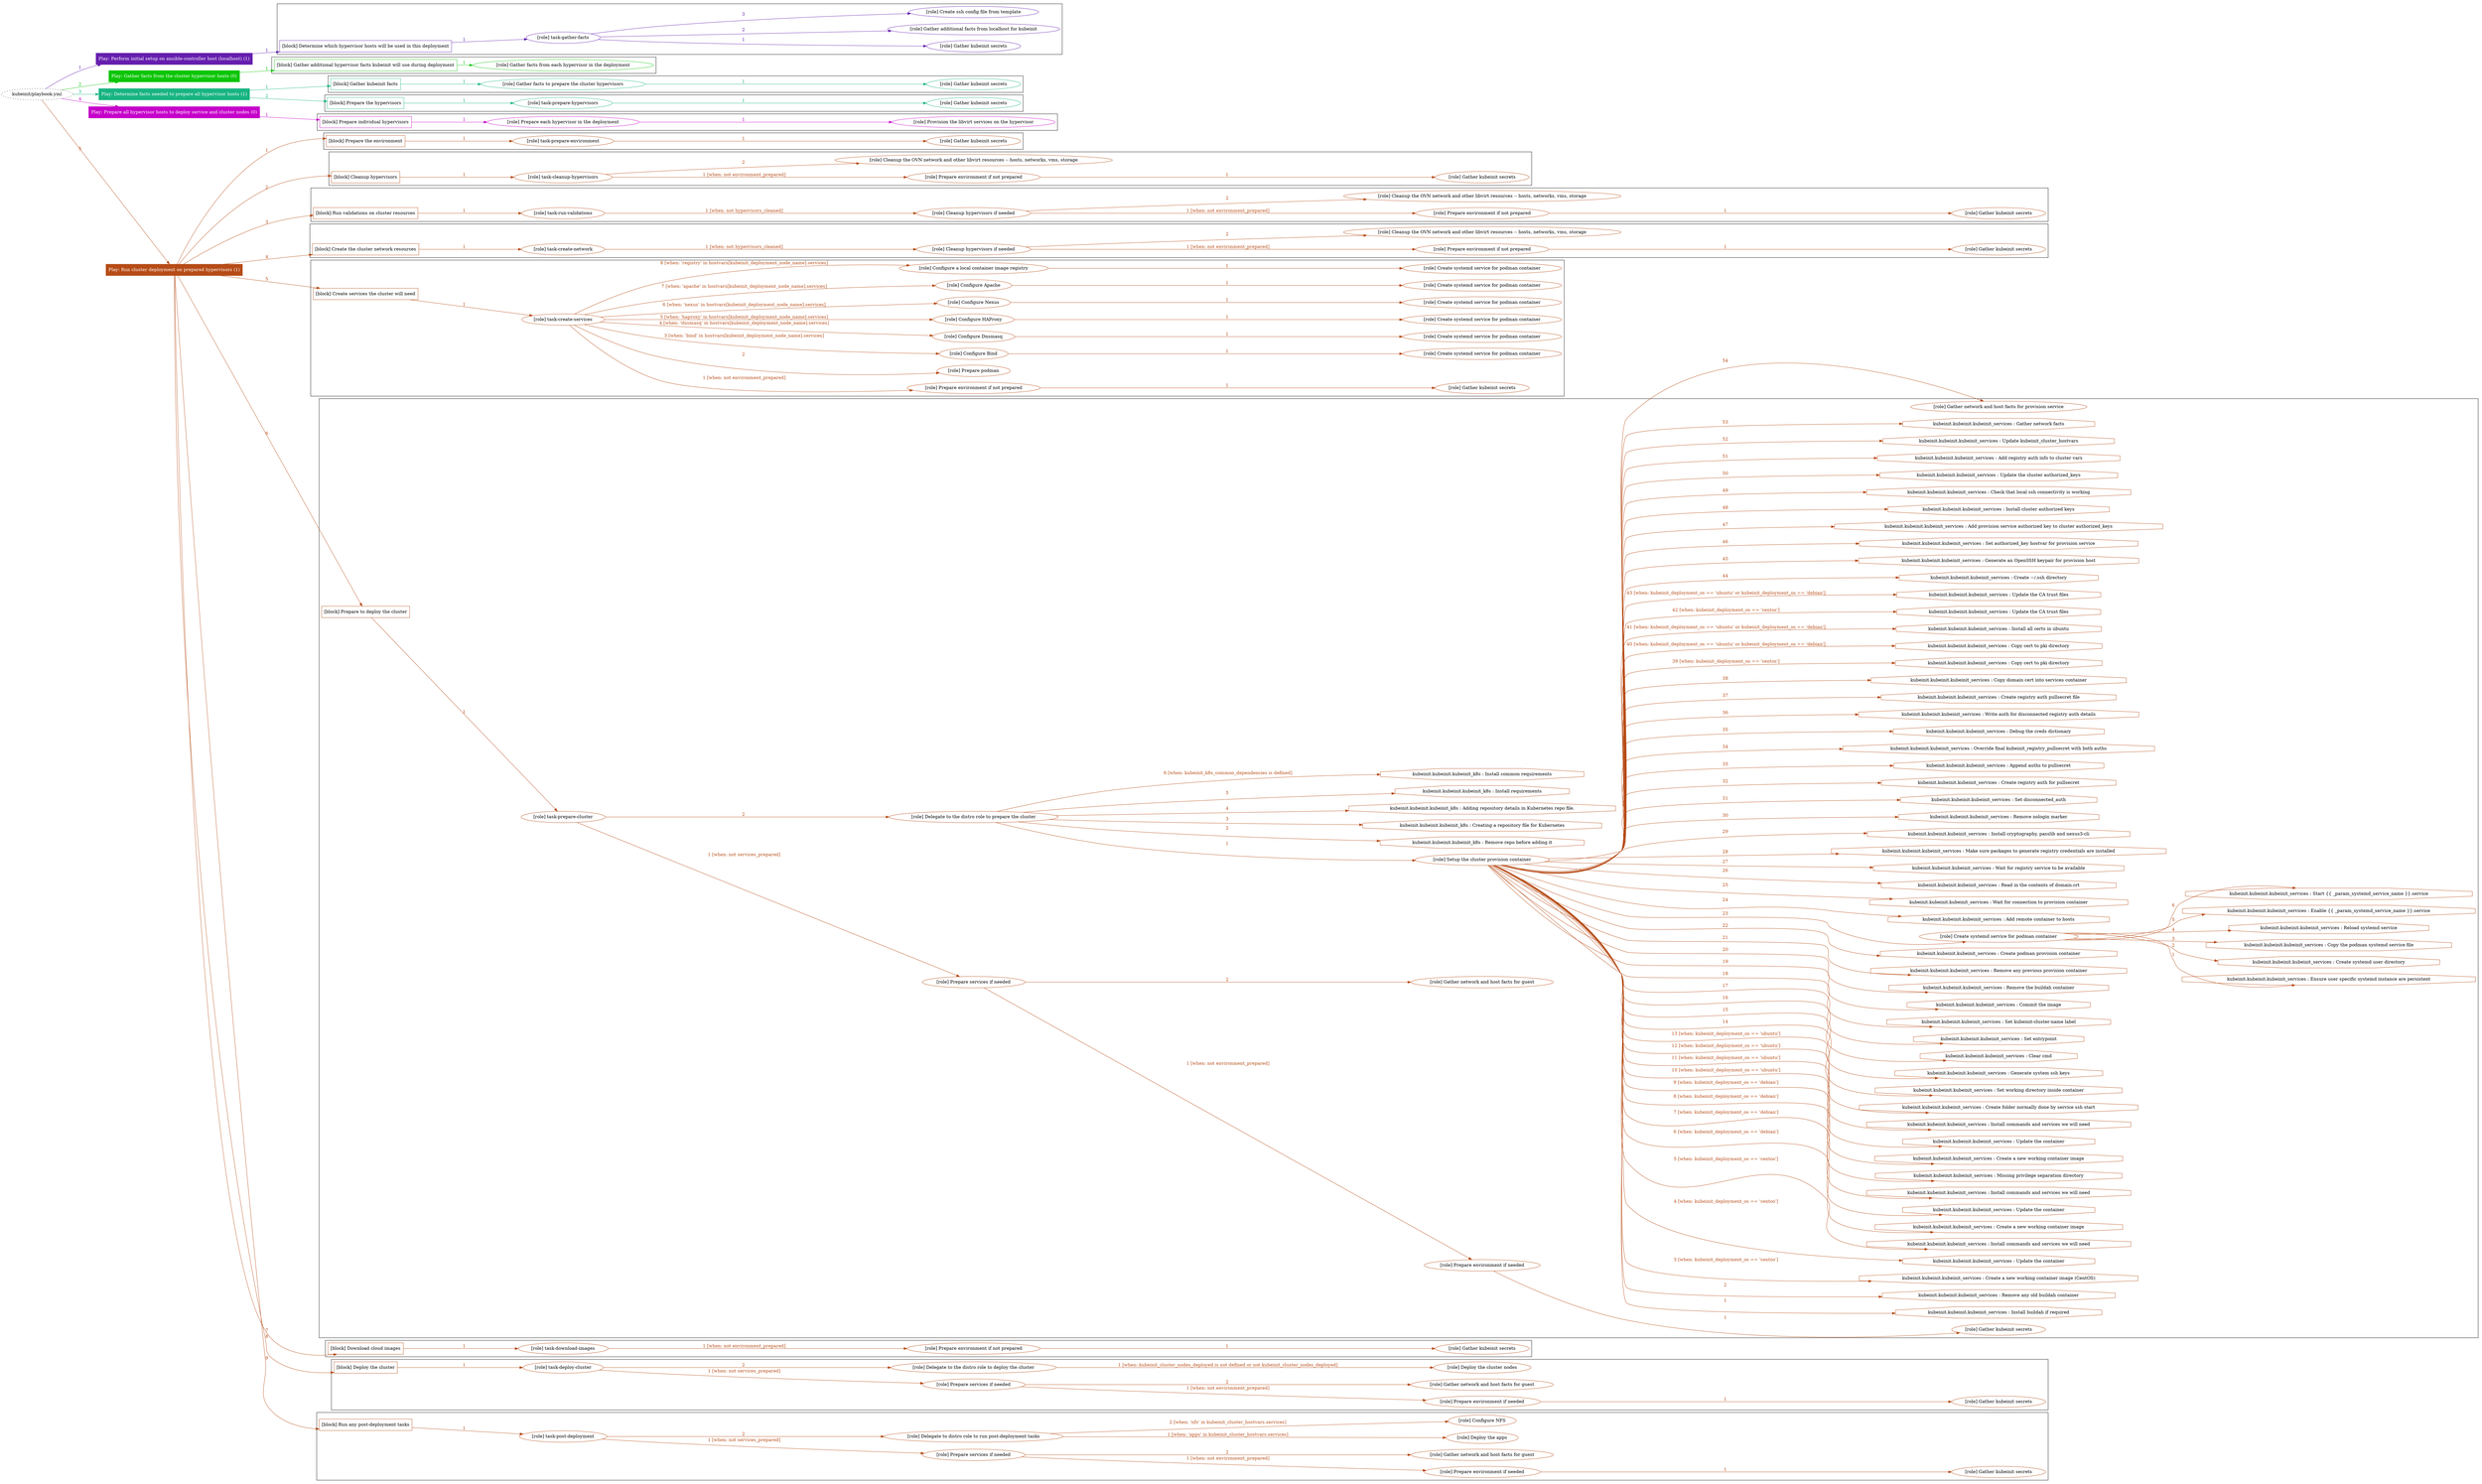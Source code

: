 digraph {
	graph [concentrate=true ordering=in rankdir=LR ratio=fill]
	edge [esep=5 sep=10]
	"kubeinit/playbook.yml" [URL="/home/runner/work/kubeinit/kubeinit/kubeinit/playbook.yml" id=playbook_3efc85d6 style=dotted]
	"kubeinit/playbook.yml" -> play_e1d7ab04 [label="1 " color="#651eae" fontcolor="#651eae" id=edge_f3bfc898 labeltooltip="1 " tooltip="1 "]
	subgraph "Play: Perform initial setup on ansible-controller host (localhost) (1)" {
		play_e1d7ab04 [label="Play: Perform initial setup on ansible-controller host (localhost) (1)" URL="/home/runner/work/kubeinit/kubeinit/kubeinit/playbook.yml" color="#651eae" fontcolor="#ffffff" id=play_e1d7ab04 shape=box style=filled tooltip=localhost]
		play_e1d7ab04 -> block_64fa6863 [label=1 color="#651eae" fontcolor="#651eae" id=edge_7656ee7a labeltooltip=1 tooltip=1]
		subgraph cluster_block_64fa6863 {
			block_64fa6863 [label="[block] Determine which hypervisor hosts will be used in this deployment" URL="/home/runner/work/kubeinit/kubeinit/kubeinit/playbook.yml" color="#651eae" id=block_64fa6863 labeltooltip="Determine which hypervisor hosts will be used in this deployment" shape=box tooltip="Determine which hypervisor hosts will be used in this deployment"]
			block_64fa6863 -> role_ba44f049 [label="1 " color="#651eae" fontcolor="#651eae" id=edge_134b02a3 labeltooltip="1 " tooltip="1 "]
			subgraph "task-gather-facts" {
				role_ba44f049 [label="[role] task-gather-facts" URL="/home/runner/work/kubeinit/kubeinit/kubeinit/playbook.yml" color="#651eae" id=role_ba44f049 tooltip="task-gather-facts"]
				role_ba44f049 -> role_bfb53379 [label="1 " color="#651eae" fontcolor="#651eae" id=edge_f2efff87 labeltooltip="1 " tooltip="1 "]
				subgraph "Gather kubeinit secrets" {
					role_bfb53379 [label="[role] Gather kubeinit secrets" URL="/home/runner/.ansible/collections/ansible_collections/kubeinit/kubeinit/roles/kubeinit_prepare/tasks/build_hypervisors_group.yml" color="#651eae" id=role_bfb53379 tooltip="Gather kubeinit secrets"]
				}
				role_ba44f049 -> role_e3a24be3 [label="2 " color="#651eae" fontcolor="#651eae" id=edge_3072379d labeltooltip="2 " tooltip="2 "]
				subgraph "Gather additional facts from localhost for kubeinit" {
					role_e3a24be3 [label="[role] Gather additional facts from localhost for kubeinit" URL="/home/runner/.ansible/collections/ansible_collections/kubeinit/kubeinit/roles/kubeinit_prepare/tasks/build_hypervisors_group.yml" color="#651eae" id=role_e3a24be3 tooltip="Gather additional facts from localhost for kubeinit"]
				}
				role_ba44f049 -> role_60f4d194 [label="3 " color="#651eae" fontcolor="#651eae" id=edge_2923f494 labeltooltip="3 " tooltip="3 "]
				subgraph "Create ssh config file from template" {
					role_60f4d194 [label="[role] Create ssh config file from template" URL="/home/runner/.ansible/collections/ansible_collections/kubeinit/kubeinit/roles/kubeinit_prepare/tasks/build_hypervisors_group.yml" color="#651eae" id=role_60f4d194 tooltip="Create ssh config file from template"]
				}
			}
		}
	}
	"kubeinit/playbook.yml" -> play_d69ecbb8 [label="2 " color="#0cc507" fontcolor="#0cc507" id=edge_89849793 labeltooltip="2 " tooltip="2 "]
	subgraph "Play: Gather facts from the cluster hypervisor hosts (0)" {
		play_d69ecbb8 [label="Play: Gather facts from the cluster hypervisor hosts (0)" URL="/home/runner/work/kubeinit/kubeinit/kubeinit/playbook.yml" color="#0cc507" fontcolor="#ffffff" id=play_d69ecbb8 shape=box style=filled tooltip="Play: Gather facts from the cluster hypervisor hosts (0)"]
		play_d69ecbb8 -> block_5e4ec24c [label=1 color="#0cc507" fontcolor="#0cc507" id=edge_2cb77e0c labeltooltip=1 tooltip=1]
		subgraph cluster_block_5e4ec24c {
			block_5e4ec24c [label="[block] Gather additional hypervisor facts kubeinit will use during deployment" URL="/home/runner/work/kubeinit/kubeinit/kubeinit/playbook.yml" color="#0cc507" id=block_5e4ec24c labeltooltip="Gather additional hypervisor facts kubeinit will use during deployment" shape=box tooltip="Gather additional hypervisor facts kubeinit will use during deployment"]
			block_5e4ec24c -> role_c8f4f345 [label="1 " color="#0cc507" fontcolor="#0cc507" id=edge_947cd3d2 labeltooltip="1 " tooltip="1 "]
			subgraph "Gather facts from each hypervisor in the deployment" {
				role_c8f4f345 [label="[role] Gather facts from each hypervisor in the deployment" URL="/home/runner/work/kubeinit/kubeinit/kubeinit/playbook.yml" color="#0cc507" id=role_c8f4f345 tooltip="Gather facts from each hypervisor in the deployment"]
			}
		}
	}
	"kubeinit/playbook.yml" -> play_6af6706f [label="3 " color="#18b481" fontcolor="#18b481" id=edge_9df77339 labeltooltip="3 " tooltip="3 "]
	subgraph "Play: Determine facts needed to prepare all hypervisor hosts (1)" {
		play_6af6706f [label="Play: Determine facts needed to prepare all hypervisor hosts (1)" URL="/home/runner/work/kubeinit/kubeinit/kubeinit/playbook.yml" color="#18b481" fontcolor="#ffffff" id=play_6af6706f shape=box style=filled tooltip=localhost]
		play_6af6706f -> block_a3c700c9 [label=1 color="#18b481" fontcolor="#18b481" id=edge_46820dc8 labeltooltip=1 tooltip=1]
		subgraph cluster_block_a3c700c9 {
			block_a3c700c9 [label="[block] Gather kubeinit facts" URL="/home/runner/work/kubeinit/kubeinit/kubeinit/playbook.yml" color="#18b481" id=block_a3c700c9 labeltooltip="Gather kubeinit facts" shape=box tooltip="Gather kubeinit facts"]
			block_a3c700c9 -> role_5513f53c [label="1 " color="#18b481" fontcolor="#18b481" id=edge_d1987cbb labeltooltip="1 " tooltip="1 "]
			subgraph "Gather facts to prepare the cluster hypervisors" {
				role_5513f53c [label="[role] Gather facts to prepare the cluster hypervisors" URL="/home/runner/work/kubeinit/kubeinit/kubeinit/playbook.yml" color="#18b481" id=role_5513f53c tooltip="Gather facts to prepare the cluster hypervisors"]
				role_5513f53c -> role_7570afb9 [label="1 " color="#18b481" fontcolor="#18b481" id=edge_803a1c91 labeltooltip="1 " tooltip="1 "]
				subgraph "Gather kubeinit secrets" {
					role_7570afb9 [label="[role] Gather kubeinit secrets" URL="/home/runner/.ansible/collections/ansible_collections/kubeinit/kubeinit/roles/kubeinit_prepare/tasks/gather_kubeinit_facts.yml" color="#18b481" id=role_7570afb9 tooltip="Gather kubeinit secrets"]
				}
			}
		}
		play_6af6706f -> block_39c2e536 [label=2 color="#18b481" fontcolor="#18b481" id=edge_488441be labeltooltip=2 tooltip=2]
		subgraph cluster_block_39c2e536 {
			block_39c2e536 [label="[block] Prepare the hypervisors" URL="/home/runner/work/kubeinit/kubeinit/kubeinit/playbook.yml" color="#18b481" id=block_39c2e536 labeltooltip="Prepare the hypervisors" shape=box tooltip="Prepare the hypervisors"]
			block_39c2e536 -> role_10774ba5 [label="1 " color="#18b481" fontcolor="#18b481" id=edge_e1145fe7 labeltooltip="1 " tooltip="1 "]
			subgraph "task-prepare-hypervisors" {
				role_10774ba5 [label="[role] task-prepare-hypervisors" URL="/home/runner/work/kubeinit/kubeinit/kubeinit/playbook.yml" color="#18b481" id=role_10774ba5 tooltip="task-prepare-hypervisors"]
				role_10774ba5 -> role_e6518b0a [label="1 " color="#18b481" fontcolor="#18b481" id=edge_06119f73 labeltooltip="1 " tooltip="1 "]
				subgraph "Gather kubeinit secrets" {
					role_e6518b0a [label="[role] Gather kubeinit secrets" URL="/home/runner/.ansible/collections/ansible_collections/kubeinit/kubeinit/roles/kubeinit_prepare/tasks/gather_kubeinit_facts.yml" color="#18b481" id=role_e6518b0a tooltip="Gather kubeinit secrets"]
				}
			}
		}
	}
	"kubeinit/playbook.yml" -> play_7d067e00 [label="4 " color="#c602ca" fontcolor="#c602ca" id=edge_b0476ad7 labeltooltip="4 " tooltip="4 "]
	subgraph "Play: Prepare all hypervisor hosts to deploy service and cluster nodes (0)" {
		play_7d067e00 [label="Play: Prepare all hypervisor hosts to deploy service and cluster nodes (0)" URL="/home/runner/work/kubeinit/kubeinit/kubeinit/playbook.yml" color="#c602ca" fontcolor="#ffffff" id=play_7d067e00 shape=box style=filled tooltip="Play: Prepare all hypervisor hosts to deploy service and cluster nodes (0)"]
		play_7d067e00 -> block_54d576e0 [label=1 color="#c602ca" fontcolor="#c602ca" id=edge_7ee008f2 labeltooltip=1 tooltip=1]
		subgraph cluster_block_54d576e0 {
			block_54d576e0 [label="[block] Prepare individual hypervisors" URL="/home/runner/work/kubeinit/kubeinit/kubeinit/playbook.yml" color="#c602ca" id=block_54d576e0 labeltooltip="Prepare individual hypervisors" shape=box tooltip="Prepare individual hypervisors"]
			block_54d576e0 -> role_af385e7e [label="1 " color="#c602ca" fontcolor="#c602ca" id=edge_e833fa63 labeltooltip="1 " tooltip="1 "]
			subgraph "Prepare each hypervisor in the deployment" {
				role_af385e7e [label="[role] Prepare each hypervisor in the deployment" URL="/home/runner/work/kubeinit/kubeinit/kubeinit/playbook.yml" color="#c602ca" id=role_af385e7e tooltip="Prepare each hypervisor in the deployment"]
				role_af385e7e -> role_9c6c55e1 [label="1 " color="#c602ca" fontcolor="#c602ca" id=edge_51ad716b labeltooltip="1 " tooltip="1 "]
				subgraph "Provision the libvirt services on the hypervisor" {
					role_9c6c55e1 [label="[role] Provision the libvirt services on the hypervisor" URL="/home/runner/.ansible/collections/ansible_collections/kubeinit/kubeinit/roles/kubeinit_prepare/tasks/prepare_hypervisor.yml" color="#c602ca" id=role_9c6c55e1 tooltip="Provision the libvirt services on the hypervisor"]
				}
			}
		}
	}
	"kubeinit/playbook.yml" -> play_68f1aa29 [label="5 " color="#b64b16" fontcolor="#b64b16" id=edge_5929f2b2 labeltooltip="5 " tooltip="5 "]
	subgraph "Play: Run cluster deployment on prepared hypervisors (1)" {
		play_68f1aa29 [label="Play: Run cluster deployment on prepared hypervisors (1)" URL="/home/runner/work/kubeinit/kubeinit/kubeinit/playbook.yml" color="#b64b16" fontcolor="#ffffff" id=play_68f1aa29 shape=box style=filled tooltip=localhost]
		play_68f1aa29 -> block_8229ecde [label=1 color="#b64b16" fontcolor="#b64b16" id=edge_5732d7bb labeltooltip=1 tooltip=1]
		subgraph cluster_block_8229ecde {
			block_8229ecde [label="[block] Prepare the environment" URL="/home/runner/work/kubeinit/kubeinit/kubeinit/playbook.yml" color="#b64b16" id=block_8229ecde labeltooltip="Prepare the environment" shape=box tooltip="Prepare the environment"]
			block_8229ecde -> role_3516de05 [label="1 " color="#b64b16" fontcolor="#b64b16" id=edge_3e3b88f1 labeltooltip="1 " tooltip="1 "]
			subgraph "task-prepare-environment" {
				role_3516de05 [label="[role] task-prepare-environment" URL="/home/runner/work/kubeinit/kubeinit/kubeinit/playbook.yml" color="#b64b16" id=role_3516de05 tooltip="task-prepare-environment"]
				role_3516de05 -> role_80caaf03 [label="1 " color="#b64b16" fontcolor="#b64b16" id=edge_1cc1daca labeltooltip="1 " tooltip="1 "]
				subgraph "Gather kubeinit secrets" {
					role_80caaf03 [label="[role] Gather kubeinit secrets" URL="/home/runner/.ansible/collections/ansible_collections/kubeinit/kubeinit/roles/kubeinit_prepare/tasks/gather_kubeinit_facts.yml" color="#b64b16" id=role_80caaf03 tooltip="Gather kubeinit secrets"]
				}
			}
		}
		play_68f1aa29 -> block_3a6b2d00 [label=2 color="#b64b16" fontcolor="#b64b16" id=edge_78d43972 labeltooltip=2 tooltip=2]
		subgraph cluster_block_3a6b2d00 {
			block_3a6b2d00 [label="[block] Cleanup hypervisors" URL="/home/runner/work/kubeinit/kubeinit/kubeinit/playbook.yml" color="#b64b16" id=block_3a6b2d00 labeltooltip="Cleanup hypervisors" shape=box tooltip="Cleanup hypervisors"]
			block_3a6b2d00 -> role_d4fd19dc [label="1 " color="#b64b16" fontcolor="#b64b16" id=edge_b8c2c232 labeltooltip="1 " tooltip="1 "]
			subgraph "task-cleanup-hypervisors" {
				role_d4fd19dc [label="[role] task-cleanup-hypervisors" URL="/home/runner/work/kubeinit/kubeinit/kubeinit/playbook.yml" color="#b64b16" id=role_d4fd19dc tooltip="task-cleanup-hypervisors"]
				role_d4fd19dc -> role_ef4f7424 [label="1 [when: not environment_prepared]" color="#b64b16" fontcolor="#b64b16" id=edge_0cb33315 labeltooltip="1 [when: not environment_prepared]" tooltip="1 [when: not environment_prepared]"]
				subgraph "Prepare environment if not prepared" {
					role_ef4f7424 [label="[role] Prepare environment if not prepared" URL="/home/runner/.ansible/collections/ansible_collections/kubeinit/kubeinit/roles/kubeinit_prepare/tasks/cleanup_hypervisors.yml" color="#b64b16" id=role_ef4f7424 tooltip="Prepare environment if not prepared"]
					role_ef4f7424 -> role_b3fbc931 [label="1 " color="#b64b16" fontcolor="#b64b16" id=edge_c62a08d9 labeltooltip="1 " tooltip="1 "]
					subgraph "Gather kubeinit secrets" {
						role_b3fbc931 [label="[role] Gather kubeinit secrets" URL="/home/runner/.ansible/collections/ansible_collections/kubeinit/kubeinit/roles/kubeinit_prepare/tasks/gather_kubeinit_facts.yml" color="#b64b16" id=role_b3fbc931 tooltip="Gather kubeinit secrets"]
					}
				}
				role_d4fd19dc -> role_f28aa8a4 [label="2 " color="#b64b16" fontcolor="#b64b16" id=edge_5f70d129 labeltooltip="2 " tooltip="2 "]
				subgraph "Cleanup the OVN network and other libvirt resources -- hosts, networks, vms, storage" {
					role_f28aa8a4 [label="[role] Cleanup the OVN network and other libvirt resources -- hosts, networks, vms, storage" URL="/home/runner/.ansible/collections/ansible_collections/kubeinit/kubeinit/roles/kubeinit_prepare/tasks/cleanup_hypervisors.yml" color="#b64b16" id=role_f28aa8a4 tooltip="Cleanup the OVN network and other libvirt resources -- hosts, networks, vms, storage"]
				}
			}
		}
		play_68f1aa29 -> block_0ea62961 [label=3 color="#b64b16" fontcolor="#b64b16" id=edge_e0ebd35c labeltooltip=3 tooltip=3]
		subgraph cluster_block_0ea62961 {
			block_0ea62961 [label="[block] Run validations on cluster resources" URL="/home/runner/work/kubeinit/kubeinit/kubeinit/playbook.yml" color="#b64b16" id=block_0ea62961 labeltooltip="Run validations on cluster resources" shape=box tooltip="Run validations on cluster resources"]
			block_0ea62961 -> role_a5e50851 [label="1 " color="#b64b16" fontcolor="#b64b16" id=edge_ee7d606f labeltooltip="1 " tooltip="1 "]
			subgraph "task-run-validations" {
				role_a5e50851 [label="[role] task-run-validations" URL="/home/runner/work/kubeinit/kubeinit/kubeinit/playbook.yml" color="#b64b16" id=role_a5e50851 tooltip="task-run-validations"]
				role_a5e50851 -> role_a8a5e855 [label="1 [when: not hypervisors_cleaned]" color="#b64b16" fontcolor="#b64b16" id=edge_f0791ee0 labeltooltip="1 [when: not hypervisors_cleaned]" tooltip="1 [when: not hypervisors_cleaned]"]
				subgraph "Cleanup hypervisors if needed" {
					role_a8a5e855 [label="[role] Cleanup hypervisors if needed" URL="/home/runner/.ansible/collections/ansible_collections/kubeinit/kubeinit/roles/kubeinit_validations/tasks/main.yml" color="#b64b16" id=role_a8a5e855 tooltip="Cleanup hypervisors if needed"]
					role_a8a5e855 -> role_2964a933 [label="1 [when: not environment_prepared]" color="#b64b16" fontcolor="#b64b16" id=edge_902d925e labeltooltip="1 [when: not environment_prepared]" tooltip="1 [when: not environment_prepared]"]
					subgraph "Prepare environment if not prepared" {
						role_2964a933 [label="[role] Prepare environment if not prepared" URL="/home/runner/.ansible/collections/ansible_collections/kubeinit/kubeinit/roles/kubeinit_prepare/tasks/cleanup_hypervisors.yml" color="#b64b16" id=role_2964a933 tooltip="Prepare environment if not prepared"]
						role_2964a933 -> role_811e0968 [label="1 " color="#b64b16" fontcolor="#b64b16" id=edge_3e8fc7d2 labeltooltip="1 " tooltip="1 "]
						subgraph "Gather kubeinit secrets" {
							role_811e0968 [label="[role] Gather kubeinit secrets" URL="/home/runner/.ansible/collections/ansible_collections/kubeinit/kubeinit/roles/kubeinit_prepare/tasks/gather_kubeinit_facts.yml" color="#b64b16" id=role_811e0968 tooltip="Gather kubeinit secrets"]
						}
					}
					role_a8a5e855 -> role_81d4788c [label="2 " color="#b64b16" fontcolor="#b64b16" id=edge_b73bbe40 labeltooltip="2 " tooltip="2 "]
					subgraph "Cleanup the OVN network and other libvirt resources -- hosts, networks, vms, storage" {
						role_81d4788c [label="[role] Cleanup the OVN network and other libvirt resources -- hosts, networks, vms, storage" URL="/home/runner/.ansible/collections/ansible_collections/kubeinit/kubeinit/roles/kubeinit_prepare/tasks/cleanup_hypervisors.yml" color="#b64b16" id=role_81d4788c tooltip="Cleanup the OVN network and other libvirt resources -- hosts, networks, vms, storage"]
					}
				}
			}
		}
		play_68f1aa29 -> block_06cff19f [label=4 color="#b64b16" fontcolor="#b64b16" id=edge_adfaeefd labeltooltip=4 tooltip=4]
		subgraph cluster_block_06cff19f {
			block_06cff19f [label="[block] Create the cluster network resources" URL="/home/runner/work/kubeinit/kubeinit/kubeinit/playbook.yml" color="#b64b16" id=block_06cff19f labeltooltip="Create the cluster network resources" shape=box tooltip="Create the cluster network resources"]
			block_06cff19f -> role_2cceaa28 [label="1 " color="#b64b16" fontcolor="#b64b16" id=edge_a3949ec7 labeltooltip="1 " tooltip="1 "]
			subgraph "task-create-network" {
				role_2cceaa28 [label="[role] task-create-network" URL="/home/runner/work/kubeinit/kubeinit/kubeinit/playbook.yml" color="#b64b16" id=role_2cceaa28 tooltip="task-create-network"]
				role_2cceaa28 -> role_c9367e5f [label="1 [when: not hypervisors_cleaned]" color="#b64b16" fontcolor="#b64b16" id=edge_a8ab3bed labeltooltip="1 [when: not hypervisors_cleaned]" tooltip="1 [when: not hypervisors_cleaned]"]
				subgraph "Cleanup hypervisors if needed" {
					role_c9367e5f [label="[role] Cleanup hypervisors if needed" URL="/home/runner/.ansible/collections/ansible_collections/kubeinit/kubeinit/roles/kubeinit_libvirt/tasks/create_network.yml" color="#b64b16" id=role_c9367e5f tooltip="Cleanup hypervisors if needed"]
					role_c9367e5f -> role_aff3cca7 [label="1 [when: not environment_prepared]" color="#b64b16" fontcolor="#b64b16" id=edge_d359cb75 labeltooltip="1 [when: not environment_prepared]" tooltip="1 [when: not environment_prepared]"]
					subgraph "Prepare environment if not prepared" {
						role_aff3cca7 [label="[role] Prepare environment if not prepared" URL="/home/runner/.ansible/collections/ansible_collections/kubeinit/kubeinit/roles/kubeinit_prepare/tasks/cleanup_hypervisors.yml" color="#b64b16" id=role_aff3cca7 tooltip="Prepare environment if not prepared"]
						role_aff3cca7 -> role_33558880 [label="1 " color="#b64b16" fontcolor="#b64b16" id=edge_061a0860 labeltooltip="1 " tooltip="1 "]
						subgraph "Gather kubeinit secrets" {
							role_33558880 [label="[role] Gather kubeinit secrets" URL="/home/runner/.ansible/collections/ansible_collections/kubeinit/kubeinit/roles/kubeinit_prepare/tasks/gather_kubeinit_facts.yml" color="#b64b16" id=role_33558880 tooltip="Gather kubeinit secrets"]
						}
					}
					role_c9367e5f -> role_1ab9caad [label="2 " color="#b64b16" fontcolor="#b64b16" id=edge_f271fad9 labeltooltip="2 " tooltip="2 "]
					subgraph "Cleanup the OVN network and other libvirt resources -- hosts, networks, vms, storage" {
						role_1ab9caad [label="[role] Cleanup the OVN network and other libvirt resources -- hosts, networks, vms, storage" URL="/home/runner/.ansible/collections/ansible_collections/kubeinit/kubeinit/roles/kubeinit_prepare/tasks/cleanup_hypervisors.yml" color="#b64b16" id=role_1ab9caad tooltip="Cleanup the OVN network and other libvirt resources -- hosts, networks, vms, storage"]
					}
				}
			}
		}
		play_68f1aa29 -> block_16320e2e [label=5 color="#b64b16" fontcolor="#b64b16" id=edge_7ece8670 labeltooltip=5 tooltip=5]
		subgraph cluster_block_16320e2e {
			block_16320e2e [label="[block] Create services the cluster will need" URL="/home/runner/work/kubeinit/kubeinit/kubeinit/playbook.yml" color="#b64b16" id=block_16320e2e labeltooltip="Create services the cluster will need" shape=box tooltip="Create services the cluster will need"]
			block_16320e2e -> role_c86d3149 [label="1 " color="#b64b16" fontcolor="#b64b16" id=edge_6d709844 labeltooltip="1 " tooltip="1 "]
			subgraph "task-create-services" {
				role_c86d3149 [label="[role] task-create-services" URL="/home/runner/work/kubeinit/kubeinit/kubeinit/playbook.yml" color="#b64b16" id=role_c86d3149 tooltip="task-create-services"]
				role_c86d3149 -> role_0e0a664c [label="1 [when: not environment_prepared]" color="#b64b16" fontcolor="#b64b16" id=edge_0b7ab0ed labeltooltip="1 [when: not environment_prepared]" tooltip="1 [when: not environment_prepared]"]
				subgraph "Prepare environment if not prepared" {
					role_0e0a664c [label="[role] Prepare environment if not prepared" URL="/home/runner/.ansible/collections/ansible_collections/kubeinit/kubeinit/roles/kubeinit_services/tasks/main.yml" color="#b64b16" id=role_0e0a664c tooltip="Prepare environment if not prepared"]
					role_0e0a664c -> role_eafdb7e6 [label="1 " color="#b64b16" fontcolor="#b64b16" id=edge_583a9238 labeltooltip="1 " tooltip="1 "]
					subgraph "Gather kubeinit secrets" {
						role_eafdb7e6 [label="[role] Gather kubeinit secrets" URL="/home/runner/.ansible/collections/ansible_collections/kubeinit/kubeinit/roles/kubeinit_prepare/tasks/gather_kubeinit_facts.yml" color="#b64b16" id=role_eafdb7e6 tooltip="Gather kubeinit secrets"]
					}
				}
				role_c86d3149 -> role_4fd06600 [label="2 " color="#b64b16" fontcolor="#b64b16" id=edge_9cdc872a labeltooltip="2 " tooltip="2 "]
				subgraph "Prepare podman" {
					role_4fd06600 [label="[role] Prepare podman" URL="/home/runner/.ansible/collections/ansible_collections/kubeinit/kubeinit/roles/kubeinit_services/tasks/00_create_service_pod.yml" color="#b64b16" id=role_4fd06600 tooltip="Prepare podman"]
				}
				role_c86d3149 -> role_5416cc0b [label="3 [when: 'bind' in hostvars[kubeinit_deployment_node_name].services]" color="#b64b16" fontcolor="#b64b16" id=edge_0ffb438c labeltooltip="3 [when: 'bind' in hostvars[kubeinit_deployment_node_name].services]" tooltip="3 [when: 'bind' in hostvars[kubeinit_deployment_node_name].services]"]
				subgraph "Configure Bind" {
					role_5416cc0b [label="[role] Configure Bind" URL="/home/runner/.ansible/collections/ansible_collections/kubeinit/kubeinit/roles/kubeinit_services/tasks/start_services_containers.yml" color="#b64b16" id=role_5416cc0b tooltip="Configure Bind"]
					role_5416cc0b -> role_13190009 [label="1 " color="#b64b16" fontcolor="#b64b16" id=edge_38ad0137 labeltooltip="1 " tooltip="1 "]
					subgraph "Create systemd service for podman container" {
						role_13190009 [label="[role] Create systemd service for podman container" URL="/home/runner/.ansible/collections/ansible_collections/kubeinit/kubeinit/roles/kubeinit_bind/tasks/main.yml" color="#b64b16" id=role_13190009 tooltip="Create systemd service for podman container"]
					}
				}
				role_c86d3149 -> role_3a8fb857 [label="4 [when: 'dnsmasq' in hostvars[kubeinit_deployment_node_name].services]" color="#b64b16" fontcolor="#b64b16" id=edge_64e80ef1 labeltooltip="4 [when: 'dnsmasq' in hostvars[kubeinit_deployment_node_name].services]" tooltip="4 [when: 'dnsmasq' in hostvars[kubeinit_deployment_node_name].services]"]
				subgraph "Configure Dnsmasq" {
					role_3a8fb857 [label="[role] Configure Dnsmasq" URL="/home/runner/.ansible/collections/ansible_collections/kubeinit/kubeinit/roles/kubeinit_services/tasks/start_services_containers.yml" color="#b64b16" id=role_3a8fb857 tooltip="Configure Dnsmasq"]
					role_3a8fb857 -> role_e7c1bb73 [label="1 " color="#b64b16" fontcolor="#b64b16" id=edge_226dcc3b labeltooltip="1 " tooltip="1 "]
					subgraph "Create systemd service for podman container" {
						role_e7c1bb73 [label="[role] Create systemd service for podman container" URL="/home/runner/.ansible/collections/ansible_collections/kubeinit/kubeinit/roles/kubeinit_dnsmasq/tasks/main.yml" color="#b64b16" id=role_e7c1bb73 tooltip="Create systemd service for podman container"]
					}
				}
				role_c86d3149 -> role_9cf8a9f9 [label="5 [when: 'haproxy' in hostvars[kubeinit_deployment_node_name].services]" color="#b64b16" fontcolor="#b64b16" id=edge_dc9f835f labeltooltip="5 [when: 'haproxy' in hostvars[kubeinit_deployment_node_name].services]" tooltip="5 [when: 'haproxy' in hostvars[kubeinit_deployment_node_name].services]"]
				subgraph "Configure HAProxy" {
					role_9cf8a9f9 [label="[role] Configure HAProxy" URL="/home/runner/.ansible/collections/ansible_collections/kubeinit/kubeinit/roles/kubeinit_services/tasks/start_services_containers.yml" color="#b64b16" id=role_9cf8a9f9 tooltip="Configure HAProxy"]
					role_9cf8a9f9 -> role_2da546f2 [label="1 " color="#b64b16" fontcolor="#b64b16" id=edge_b313f67e labeltooltip="1 " tooltip="1 "]
					subgraph "Create systemd service for podman container" {
						role_2da546f2 [label="[role] Create systemd service for podman container" URL="/home/runner/.ansible/collections/ansible_collections/kubeinit/kubeinit/roles/kubeinit_haproxy/tasks/main.yml" color="#b64b16" id=role_2da546f2 tooltip="Create systemd service for podman container"]
					}
				}
				role_c86d3149 -> role_9493d6f9 [label="6 [when: 'nexus' in hostvars[kubeinit_deployment_node_name].services]" color="#b64b16" fontcolor="#b64b16" id=edge_7a755d8b labeltooltip="6 [when: 'nexus' in hostvars[kubeinit_deployment_node_name].services]" tooltip="6 [when: 'nexus' in hostvars[kubeinit_deployment_node_name].services]"]
				subgraph "Configure Nexus" {
					role_9493d6f9 [label="[role] Configure Nexus" URL="/home/runner/.ansible/collections/ansible_collections/kubeinit/kubeinit/roles/kubeinit_services/tasks/start_services_containers.yml" color="#b64b16" id=role_9493d6f9 tooltip="Configure Nexus"]
					role_9493d6f9 -> role_b27acaf4 [label="1 " color="#b64b16" fontcolor="#b64b16" id=edge_2677e67f labeltooltip="1 " tooltip="1 "]
					subgraph "Create systemd service for podman container" {
						role_b27acaf4 [label="[role] Create systemd service for podman container" URL="/home/runner/.ansible/collections/ansible_collections/kubeinit/kubeinit/roles/kubeinit_nexus/tasks/main.yml" color="#b64b16" id=role_b27acaf4 tooltip="Create systemd service for podman container"]
					}
				}
				role_c86d3149 -> role_524278e2 [label="7 [when: 'apache' in hostvars[kubeinit_deployment_node_name].services]" color="#b64b16" fontcolor="#b64b16" id=edge_4a8d420e labeltooltip="7 [when: 'apache' in hostvars[kubeinit_deployment_node_name].services]" tooltip="7 [when: 'apache' in hostvars[kubeinit_deployment_node_name].services]"]
				subgraph "Configure Apache" {
					role_524278e2 [label="[role] Configure Apache" URL="/home/runner/.ansible/collections/ansible_collections/kubeinit/kubeinit/roles/kubeinit_services/tasks/start_services_containers.yml" color="#b64b16" id=role_524278e2 tooltip="Configure Apache"]
					role_524278e2 -> role_8741abd0 [label="1 " color="#b64b16" fontcolor="#b64b16" id=edge_479bf1f2 labeltooltip="1 " tooltip="1 "]
					subgraph "Create systemd service for podman container" {
						role_8741abd0 [label="[role] Create systemd service for podman container" URL="/home/runner/.ansible/collections/ansible_collections/kubeinit/kubeinit/roles/kubeinit_apache/tasks/main.yml" color="#b64b16" id=role_8741abd0 tooltip="Create systemd service for podman container"]
					}
				}
				role_c86d3149 -> role_9559461b [label="8 [when: 'registry' in hostvars[kubeinit_deployment_node_name].services]" color="#b64b16" fontcolor="#b64b16" id=edge_972371f6 labeltooltip="8 [when: 'registry' in hostvars[kubeinit_deployment_node_name].services]" tooltip="8 [when: 'registry' in hostvars[kubeinit_deployment_node_name].services]"]
				subgraph "Configure a local container image registry" {
					role_9559461b [label="[role] Configure a local container image registry" URL="/home/runner/.ansible/collections/ansible_collections/kubeinit/kubeinit/roles/kubeinit_services/tasks/start_services_containers.yml" color="#b64b16" id=role_9559461b tooltip="Configure a local container image registry"]
					role_9559461b -> role_dad6b2ee [label="1 " color="#b64b16" fontcolor="#b64b16" id=edge_f9740269 labeltooltip="1 " tooltip="1 "]
					subgraph "Create systemd service for podman container" {
						role_dad6b2ee [label="[role] Create systemd service for podman container" URL="/home/runner/.ansible/collections/ansible_collections/kubeinit/kubeinit/roles/kubeinit_registry/tasks/main.yml" color="#b64b16" id=role_dad6b2ee tooltip="Create systemd service for podman container"]
					}
				}
			}
		}
		play_68f1aa29 -> block_dbd0c1c0 [label=6 color="#b64b16" fontcolor="#b64b16" id=edge_bce2f350 labeltooltip=6 tooltip=6]
		subgraph cluster_block_dbd0c1c0 {
			block_dbd0c1c0 [label="[block] Prepare to deploy the cluster" URL="/home/runner/work/kubeinit/kubeinit/kubeinit/playbook.yml" color="#b64b16" id=block_dbd0c1c0 labeltooltip="Prepare to deploy the cluster" shape=box tooltip="Prepare to deploy the cluster"]
			block_dbd0c1c0 -> role_7b960b1b [label="1 " color="#b64b16" fontcolor="#b64b16" id=edge_e4feb3d2 labeltooltip="1 " tooltip="1 "]
			subgraph "task-prepare-cluster" {
				role_7b960b1b [label="[role] task-prepare-cluster" URL="/home/runner/work/kubeinit/kubeinit/kubeinit/playbook.yml" color="#b64b16" id=role_7b960b1b tooltip="task-prepare-cluster"]
				role_7b960b1b -> role_bc386a7a [label="1 [when: not services_prepared]" color="#b64b16" fontcolor="#b64b16" id=edge_fa6b1c5b labeltooltip="1 [when: not services_prepared]" tooltip="1 [when: not services_prepared]"]
				subgraph "Prepare services if needed" {
					role_bc386a7a [label="[role] Prepare services if needed" URL="/home/runner/.ansible/collections/ansible_collections/kubeinit/kubeinit/roles/kubeinit_prepare/tasks/prepare_cluster.yml" color="#b64b16" id=role_bc386a7a tooltip="Prepare services if needed"]
					role_bc386a7a -> role_3d68d336 [label="1 [when: not environment_prepared]" color="#b64b16" fontcolor="#b64b16" id=edge_9a51a455 labeltooltip="1 [when: not environment_prepared]" tooltip="1 [when: not environment_prepared]"]
					subgraph "Prepare environment if needed" {
						role_3d68d336 [label="[role] Prepare environment if needed" URL="/home/runner/.ansible/collections/ansible_collections/kubeinit/kubeinit/roles/kubeinit_services/tasks/prepare_services.yml" color="#b64b16" id=role_3d68d336 tooltip="Prepare environment if needed"]
						role_3d68d336 -> role_e89075a5 [label="1 " color="#b64b16" fontcolor="#b64b16" id=edge_ab85afba labeltooltip="1 " tooltip="1 "]
						subgraph "Gather kubeinit secrets" {
							role_e89075a5 [label="[role] Gather kubeinit secrets" URL="/home/runner/.ansible/collections/ansible_collections/kubeinit/kubeinit/roles/kubeinit_prepare/tasks/gather_kubeinit_facts.yml" color="#b64b16" id=role_e89075a5 tooltip="Gather kubeinit secrets"]
						}
					}
					role_bc386a7a -> role_a4a74a11 [label="2 " color="#b64b16" fontcolor="#b64b16" id=edge_8f94ac76 labeltooltip="2 " tooltip="2 "]
					subgraph "Gather network and host facts for guest" {
						role_a4a74a11 [label="[role] Gather network and host facts for guest" URL="/home/runner/.ansible/collections/ansible_collections/kubeinit/kubeinit/roles/kubeinit_services/tasks/prepare_services.yml" color="#b64b16" id=role_a4a74a11 tooltip="Gather network and host facts for guest"]
					}
				}
				role_7b960b1b -> role_fceb7259 [label="2 " color="#b64b16" fontcolor="#b64b16" id=edge_d75e4760 labeltooltip="2 " tooltip="2 "]
				subgraph "Delegate to the distro role to prepare the cluster" {
					role_fceb7259 [label="[role] Delegate to the distro role to prepare the cluster" URL="/home/runner/.ansible/collections/ansible_collections/kubeinit/kubeinit/roles/kubeinit_prepare/tasks/prepare_cluster.yml" color="#b64b16" id=role_fceb7259 tooltip="Delegate to the distro role to prepare the cluster"]
					role_fceb7259 -> role_b75a26ff [label="1 " color="#b64b16" fontcolor="#b64b16" id=edge_14f31bc4 labeltooltip="1 " tooltip="1 "]
					subgraph "Setup the cluster provision container" {
						role_b75a26ff [label="[role] Setup the cluster provision container" URL="/home/runner/.ansible/collections/ansible_collections/kubeinit/kubeinit/roles/kubeinit_k8s/tasks/prepare_cluster.yml" color="#b64b16" id=role_b75a26ff tooltip="Setup the cluster provision container"]
						task_4d7dff54 [label="kubeinit.kubeinit.kubeinit_services : Install buildah if required" URL="/home/runner/.ansible/collections/ansible_collections/kubeinit/kubeinit/roles/kubeinit_services/tasks/create_provision_container.yml" color="#b64b16" id=task_4d7dff54 shape=octagon tooltip="kubeinit.kubeinit.kubeinit_services : Install buildah if required"]
						role_b75a26ff -> task_4d7dff54 [label="1 " color="#b64b16" fontcolor="#b64b16" id=edge_d8f5d509 labeltooltip="1 " tooltip="1 "]
						task_6dbbc551 [label="kubeinit.kubeinit.kubeinit_services : Remove any old buildah container" URL="/home/runner/.ansible/collections/ansible_collections/kubeinit/kubeinit/roles/kubeinit_services/tasks/create_provision_container.yml" color="#b64b16" id=task_6dbbc551 shape=octagon tooltip="kubeinit.kubeinit.kubeinit_services : Remove any old buildah container"]
						role_b75a26ff -> task_6dbbc551 [label="2 " color="#b64b16" fontcolor="#b64b16" id=edge_4be41636 labeltooltip="2 " tooltip="2 "]
						task_a52eebd8 [label="kubeinit.kubeinit.kubeinit_services : Create a new working container image (CentOS)" URL="/home/runner/.ansible/collections/ansible_collections/kubeinit/kubeinit/roles/kubeinit_services/tasks/create_provision_container.yml" color="#b64b16" id=task_a52eebd8 shape=octagon tooltip="kubeinit.kubeinit.kubeinit_services : Create a new working container image (CentOS)"]
						role_b75a26ff -> task_a52eebd8 [label="3 [when: kubeinit_deployment_os == 'centos']" color="#b64b16" fontcolor="#b64b16" id=edge_72adbbc7 labeltooltip="3 [when: kubeinit_deployment_os == 'centos']" tooltip="3 [when: kubeinit_deployment_os == 'centos']"]
						task_43806189 [label="kubeinit.kubeinit.kubeinit_services : Update the container" URL="/home/runner/.ansible/collections/ansible_collections/kubeinit/kubeinit/roles/kubeinit_services/tasks/create_provision_container.yml" color="#b64b16" id=task_43806189 shape=octagon tooltip="kubeinit.kubeinit.kubeinit_services : Update the container"]
						role_b75a26ff -> task_43806189 [label="4 [when: kubeinit_deployment_os == 'centos']" color="#b64b16" fontcolor="#b64b16" id=edge_d2cc2296 labeltooltip="4 [when: kubeinit_deployment_os == 'centos']" tooltip="4 [when: kubeinit_deployment_os == 'centos']"]
						task_b09ea879 [label="kubeinit.kubeinit.kubeinit_services : Install commands and services we will need" URL="/home/runner/.ansible/collections/ansible_collections/kubeinit/kubeinit/roles/kubeinit_services/tasks/create_provision_container.yml" color="#b64b16" id=task_b09ea879 shape=octagon tooltip="kubeinit.kubeinit.kubeinit_services : Install commands and services we will need"]
						role_b75a26ff -> task_b09ea879 [label="5 [when: kubeinit_deployment_os == 'centos']" color="#b64b16" fontcolor="#b64b16" id=edge_63c6a506 labeltooltip="5 [when: kubeinit_deployment_os == 'centos']" tooltip="5 [when: kubeinit_deployment_os == 'centos']"]
						task_85c47ad2 [label="kubeinit.kubeinit.kubeinit_services : Create a new working container image" URL="/home/runner/.ansible/collections/ansible_collections/kubeinit/kubeinit/roles/kubeinit_services/tasks/create_provision_container.yml" color="#b64b16" id=task_85c47ad2 shape=octagon tooltip="kubeinit.kubeinit.kubeinit_services : Create a new working container image"]
						role_b75a26ff -> task_85c47ad2 [label="6 [when: kubeinit_deployment_os == 'debian']" color="#b64b16" fontcolor="#b64b16" id=edge_c0bbeb06 labeltooltip="6 [when: kubeinit_deployment_os == 'debian']" tooltip="6 [when: kubeinit_deployment_os == 'debian']"]
						task_c3094361 [label="kubeinit.kubeinit.kubeinit_services : Update the container" URL="/home/runner/.ansible/collections/ansible_collections/kubeinit/kubeinit/roles/kubeinit_services/tasks/create_provision_container.yml" color="#b64b16" id=task_c3094361 shape=octagon tooltip="kubeinit.kubeinit.kubeinit_services : Update the container"]
						role_b75a26ff -> task_c3094361 [label="7 [when: kubeinit_deployment_os == 'debian']" color="#b64b16" fontcolor="#b64b16" id=edge_436b6812 labeltooltip="7 [when: kubeinit_deployment_os == 'debian']" tooltip="7 [when: kubeinit_deployment_os == 'debian']"]
						task_bc18362d [label="kubeinit.kubeinit.kubeinit_services : Install commands and services we will need" URL="/home/runner/.ansible/collections/ansible_collections/kubeinit/kubeinit/roles/kubeinit_services/tasks/create_provision_container.yml" color="#b64b16" id=task_bc18362d shape=octagon tooltip="kubeinit.kubeinit.kubeinit_services : Install commands and services we will need"]
						role_b75a26ff -> task_bc18362d [label="8 [when: kubeinit_deployment_os == 'debian']" color="#b64b16" fontcolor="#b64b16" id=edge_5c85b394 labeltooltip="8 [when: kubeinit_deployment_os == 'debian']" tooltip="8 [when: kubeinit_deployment_os == 'debian']"]
						task_64956148 [label="kubeinit.kubeinit.kubeinit_services : Missing privilege separation directory" URL="/home/runner/.ansible/collections/ansible_collections/kubeinit/kubeinit/roles/kubeinit_services/tasks/create_provision_container.yml" color="#b64b16" id=task_64956148 shape=octagon tooltip="kubeinit.kubeinit.kubeinit_services : Missing privilege separation directory"]
						role_b75a26ff -> task_64956148 [label="9 [when: kubeinit_deployment_os == 'debian']" color="#b64b16" fontcolor="#b64b16" id=edge_20fc7bce labeltooltip="9 [when: kubeinit_deployment_os == 'debian']" tooltip="9 [when: kubeinit_deployment_os == 'debian']"]
						task_103b4a95 [label="kubeinit.kubeinit.kubeinit_services : Create a new working container image" URL="/home/runner/.ansible/collections/ansible_collections/kubeinit/kubeinit/roles/kubeinit_services/tasks/create_provision_container.yml" color="#b64b16" id=task_103b4a95 shape=octagon tooltip="kubeinit.kubeinit.kubeinit_services : Create a new working container image"]
						role_b75a26ff -> task_103b4a95 [label="10 [when: kubeinit_deployment_os == 'ubuntu']" color="#b64b16" fontcolor="#b64b16" id=edge_f9795125 labeltooltip="10 [when: kubeinit_deployment_os == 'ubuntu']" tooltip="10 [when: kubeinit_deployment_os == 'ubuntu']"]
						task_d442f49e [label="kubeinit.kubeinit.kubeinit_services : Update the container" URL="/home/runner/.ansible/collections/ansible_collections/kubeinit/kubeinit/roles/kubeinit_services/tasks/create_provision_container.yml" color="#b64b16" id=task_d442f49e shape=octagon tooltip="kubeinit.kubeinit.kubeinit_services : Update the container"]
						role_b75a26ff -> task_d442f49e [label="11 [when: kubeinit_deployment_os == 'ubuntu']" color="#b64b16" fontcolor="#b64b16" id=edge_f051b8cd labeltooltip="11 [when: kubeinit_deployment_os == 'ubuntu']" tooltip="11 [when: kubeinit_deployment_os == 'ubuntu']"]
						task_3c2aa8f4 [label="kubeinit.kubeinit.kubeinit_services : Install commands and services we will need" URL="/home/runner/.ansible/collections/ansible_collections/kubeinit/kubeinit/roles/kubeinit_services/tasks/create_provision_container.yml" color="#b64b16" id=task_3c2aa8f4 shape=octagon tooltip="kubeinit.kubeinit.kubeinit_services : Install commands and services we will need"]
						role_b75a26ff -> task_3c2aa8f4 [label="12 [when: kubeinit_deployment_os == 'ubuntu']" color="#b64b16" fontcolor="#b64b16" id=edge_4aa1ef57 labeltooltip="12 [when: kubeinit_deployment_os == 'ubuntu']" tooltip="12 [when: kubeinit_deployment_os == 'ubuntu']"]
						task_4665029f [label="kubeinit.kubeinit.kubeinit_services : Create folder normally done by service ssh start" URL="/home/runner/.ansible/collections/ansible_collections/kubeinit/kubeinit/roles/kubeinit_services/tasks/create_provision_container.yml" color="#b64b16" id=task_4665029f shape=octagon tooltip="kubeinit.kubeinit.kubeinit_services : Create folder normally done by service ssh start"]
						role_b75a26ff -> task_4665029f [label="13 [when: kubeinit_deployment_os == 'ubuntu']" color="#b64b16" fontcolor="#b64b16" id=edge_affd4868 labeltooltip="13 [when: kubeinit_deployment_os == 'ubuntu']" tooltip="13 [when: kubeinit_deployment_os == 'ubuntu']"]
						task_730eb938 [label="kubeinit.kubeinit.kubeinit_services : Set working directory inside container" URL="/home/runner/.ansible/collections/ansible_collections/kubeinit/kubeinit/roles/kubeinit_services/tasks/create_provision_container.yml" color="#b64b16" id=task_730eb938 shape=octagon tooltip="kubeinit.kubeinit.kubeinit_services : Set working directory inside container"]
						role_b75a26ff -> task_730eb938 [label="14 " color="#b64b16" fontcolor="#b64b16" id=edge_d3aa493c labeltooltip="14 " tooltip="14 "]
						task_c61b23d7 [label="kubeinit.kubeinit.kubeinit_services : Generate system ssh keys" URL="/home/runner/.ansible/collections/ansible_collections/kubeinit/kubeinit/roles/kubeinit_services/tasks/create_provision_container.yml" color="#b64b16" id=task_c61b23d7 shape=octagon tooltip="kubeinit.kubeinit.kubeinit_services : Generate system ssh keys"]
						role_b75a26ff -> task_c61b23d7 [label="15 " color="#b64b16" fontcolor="#b64b16" id=edge_c9a7a04c labeltooltip="15 " tooltip="15 "]
						task_65e9a6a7 [label="kubeinit.kubeinit.kubeinit_services : Clear cmd" URL="/home/runner/.ansible/collections/ansible_collections/kubeinit/kubeinit/roles/kubeinit_services/tasks/create_provision_container.yml" color="#b64b16" id=task_65e9a6a7 shape=octagon tooltip="kubeinit.kubeinit.kubeinit_services : Clear cmd"]
						role_b75a26ff -> task_65e9a6a7 [label="16 " color="#b64b16" fontcolor="#b64b16" id=edge_c00889fb labeltooltip="16 " tooltip="16 "]
						task_26769e8e [label="kubeinit.kubeinit.kubeinit_services : Set entrypoint" URL="/home/runner/.ansible/collections/ansible_collections/kubeinit/kubeinit/roles/kubeinit_services/tasks/create_provision_container.yml" color="#b64b16" id=task_26769e8e shape=octagon tooltip="kubeinit.kubeinit.kubeinit_services : Set entrypoint"]
						role_b75a26ff -> task_26769e8e [label="17 " color="#b64b16" fontcolor="#b64b16" id=edge_fdc4d540 labeltooltip="17 " tooltip="17 "]
						task_11aa383b [label="kubeinit.kubeinit.kubeinit_services : Set kubeinit-cluster-name label" URL="/home/runner/.ansible/collections/ansible_collections/kubeinit/kubeinit/roles/kubeinit_services/tasks/create_provision_container.yml" color="#b64b16" id=task_11aa383b shape=octagon tooltip="kubeinit.kubeinit.kubeinit_services : Set kubeinit-cluster-name label"]
						role_b75a26ff -> task_11aa383b [label="18 " color="#b64b16" fontcolor="#b64b16" id=edge_be10956a labeltooltip="18 " tooltip="18 "]
						task_cbe574d7 [label="kubeinit.kubeinit.kubeinit_services : Commit the image" URL="/home/runner/.ansible/collections/ansible_collections/kubeinit/kubeinit/roles/kubeinit_services/tasks/create_provision_container.yml" color="#b64b16" id=task_cbe574d7 shape=octagon tooltip="kubeinit.kubeinit.kubeinit_services : Commit the image"]
						role_b75a26ff -> task_cbe574d7 [label="19 " color="#b64b16" fontcolor="#b64b16" id=edge_681ad35a labeltooltip="19 " tooltip="19 "]
						task_3748ae3f [label="kubeinit.kubeinit.kubeinit_services : Remove the buildah container" URL="/home/runner/.ansible/collections/ansible_collections/kubeinit/kubeinit/roles/kubeinit_services/tasks/create_provision_container.yml" color="#b64b16" id=task_3748ae3f shape=octagon tooltip="kubeinit.kubeinit.kubeinit_services : Remove the buildah container"]
						role_b75a26ff -> task_3748ae3f [label="20 " color="#b64b16" fontcolor="#b64b16" id=edge_5715ed51 labeltooltip="20 " tooltip="20 "]
						task_cf29ddfd [label="kubeinit.kubeinit.kubeinit_services : Remove any previous provision container" URL="/home/runner/.ansible/collections/ansible_collections/kubeinit/kubeinit/roles/kubeinit_services/tasks/create_provision_container.yml" color="#b64b16" id=task_cf29ddfd shape=octagon tooltip="kubeinit.kubeinit.kubeinit_services : Remove any previous provision container"]
						role_b75a26ff -> task_cf29ddfd [label="21 " color="#b64b16" fontcolor="#b64b16" id=edge_4c7d234f labeltooltip="21 " tooltip="21 "]
						task_a50e76ef [label="kubeinit.kubeinit.kubeinit_services : Create podman provision container" URL="/home/runner/.ansible/collections/ansible_collections/kubeinit/kubeinit/roles/kubeinit_services/tasks/create_provision_container.yml" color="#b64b16" id=task_a50e76ef shape=octagon tooltip="kubeinit.kubeinit.kubeinit_services : Create podman provision container"]
						role_b75a26ff -> task_a50e76ef [label="22 " color="#b64b16" fontcolor="#b64b16" id=edge_7c5fbcfe labeltooltip="22 " tooltip="22 "]
						role_b75a26ff -> role_28c1d13b [label="23 " color="#b64b16" fontcolor="#b64b16" id=edge_6cc38724 labeltooltip="23 " tooltip="23 "]
						subgraph "Create systemd service for podman container" {
							role_28c1d13b [label="[role] Create systemd service for podman container" URL="/home/runner/.ansible/collections/ansible_collections/kubeinit/kubeinit/roles/kubeinit_services/tasks/create_provision_container.yml" color="#b64b16" id=role_28c1d13b tooltip="Create systemd service for podman container"]
							task_89ac4f1a [label="kubeinit.kubeinit.kubeinit_services : Ensure user specific systemd instance are persistent" URL="/home/runner/.ansible/collections/ansible_collections/kubeinit/kubeinit/roles/kubeinit_services/tasks/create_managed_service.yml" color="#b64b16" id=task_89ac4f1a shape=octagon tooltip="kubeinit.kubeinit.kubeinit_services : Ensure user specific systemd instance are persistent"]
							role_28c1d13b -> task_89ac4f1a [label="1 " color="#b64b16" fontcolor="#b64b16" id=edge_e471863f labeltooltip="1 " tooltip="1 "]
							task_d203a448 [label="kubeinit.kubeinit.kubeinit_services : Create systemd user directory" URL="/home/runner/.ansible/collections/ansible_collections/kubeinit/kubeinit/roles/kubeinit_services/tasks/create_managed_service.yml" color="#b64b16" id=task_d203a448 shape=octagon tooltip="kubeinit.kubeinit.kubeinit_services : Create systemd user directory"]
							role_28c1d13b -> task_d203a448 [label="2 " color="#b64b16" fontcolor="#b64b16" id=edge_25152eaa labeltooltip="2 " tooltip="2 "]
							task_06bdea42 [label="kubeinit.kubeinit.kubeinit_services : Copy the podman systemd service file" URL="/home/runner/.ansible/collections/ansible_collections/kubeinit/kubeinit/roles/kubeinit_services/tasks/create_managed_service.yml" color="#b64b16" id=task_06bdea42 shape=octagon tooltip="kubeinit.kubeinit.kubeinit_services : Copy the podman systemd service file"]
							role_28c1d13b -> task_06bdea42 [label="3 " color="#b64b16" fontcolor="#b64b16" id=edge_673994c8 labeltooltip="3 " tooltip="3 "]
							task_b268ae1f [label="kubeinit.kubeinit.kubeinit_services : Reload systemd service" URL="/home/runner/.ansible/collections/ansible_collections/kubeinit/kubeinit/roles/kubeinit_services/tasks/create_managed_service.yml" color="#b64b16" id=task_b268ae1f shape=octagon tooltip="kubeinit.kubeinit.kubeinit_services : Reload systemd service"]
							role_28c1d13b -> task_b268ae1f [label="4 " color="#b64b16" fontcolor="#b64b16" id=edge_cd027b3b labeltooltip="4 " tooltip="4 "]
							task_dc7b9f5c [label="kubeinit.kubeinit.kubeinit_services : Enable {{ _param_systemd_service_name }}.service" URL="/home/runner/.ansible/collections/ansible_collections/kubeinit/kubeinit/roles/kubeinit_services/tasks/create_managed_service.yml" color="#b64b16" id=task_dc7b9f5c shape=octagon tooltip="kubeinit.kubeinit.kubeinit_services : Enable {{ _param_systemd_service_name }}.service"]
							role_28c1d13b -> task_dc7b9f5c [label="5 " color="#b64b16" fontcolor="#b64b16" id=edge_9e2369ff labeltooltip="5 " tooltip="5 "]
							task_54ba0bf3 [label="kubeinit.kubeinit.kubeinit_services : Start {{ _param_systemd_service_name }}.service" URL="/home/runner/.ansible/collections/ansible_collections/kubeinit/kubeinit/roles/kubeinit_services/tasks/create_managed_service.yml" color="#b64b16" id=task_54ba0bf3 shape=octagon tooltip="kubeinit.kubeinit.kubeinit_services : Start {{ _param_systemd_service_name }}.service"]
							role_28c1d13b -> task_54ba0bf3 [label="6 " color="#b64b16" fontcolor="#b64b16" id=edge_2ec6e27a labeltooltip="6 " tooltip="6 "]
						}
						task_ed532edd [label="kubeinit.kubeinit.kubeinit_services : Add remote container to hosts" URL="/home/runner/.ansible/collections/ansible_collections/kubeinit/kubeinit/roles/kubeinit_services/tasks/create_provision_container.yml" color="#b64b16" id=task_ed532edd shape=octagon tooltip="kubeinit.kubeinit.kubeinit_services : Add remote container to hosts"]
						role_b75a26ff -> task_ed532edd [label="24 " color="#b64b16" fontcolor="#b64b16" id=edge_1ee44e1a labeltooltip="24 " tooltip="24 "]
						task_0e4ad983 [label="kubeinit.kubeinit.kubeinit_services : Wait for connection to provision container" URL="/home/runner/.ansible/collections/ansible_collections/kubeinit/kubeinit/roles/kubeinit_services/tasks/create_provision_container.yml" color="#b64b16" id=task_0e4ad983 shape=octagon tooltip="kubeinit.kubeinit.kubeinit_services : Wait for connection to provision container"]
						role_b75a26ff -> task_0e4ad983 [label="25 " color="#b64b16" fontcolor="#b64b16" id=edge_0dcbd79f labeltooltip="25 " tooltip="25 "]
						task_45c49ed9 [label="kubeinit.kubeinit.kubeinit_services : Read in the contents of domain.crt" URL="/home/runner/.ansible/collections/ansible_collections/kubeinit/kubeinit/roles/kubeinit_services/tasks/create_provision_container.yml" color="#b64b16" id=task_45c49ed9 shape=octagon tooltip="kubeinit.kubeinit.kubeinit_services : Read in the contents of domain.crt"]
						role_b75a26ff -> task_45c49ed9 [label="26 " color="#b64b16" fontcolor="#b64b16" id=edge_36949c72 labeltooltip="26 " tooltip="26 "]
						task_a31a2920 [label="kubeinit.kubeinit.kubeinit_services : Wait for registry service to be available" URL="/home/runner/.ansible/collections/ansible_collections/kubeinit/kubeinit/roles/kubeinit_services/tasks/create_provision_container.yml" color="#b64b16" id=task_a31a2920 shape=octagon tooltip="kubeinit.kubeinit.kubeinit_services : Wait for registry service to be available"]
						role_b75a26ff -> task_a31a2920 [label="27 " color="#b64b16" fontcolor="#b64b16" id=edge_0dfbf7e2 labeltooltip="27 " tooltip="27 "]
						task_fcf96e9d [label="kubeinit.kubeinit.kubeinit_services : Make sure packages to generate registry credentials are installed" URL="/home/runner/.ansible/collections/ansible_collections/kubeinit/kubeinit/roles/kubeinit_services/tasks/create_provision_container.yml" color="#b64b16" id=task_fcf96e9d shape=octagon tooltip="kubeinit.kubeinit.kubeinit_services : Make sure packages to generate registry credentials are installed"]
						role_b75a26ff -> task_fcf96e9d [label="28 " color="#b64b16" fontcolor="#b64b16" id=edge_b7c653ee labeltooltip="28 " tooltip="28 "]
						task_07037a8f [label="kubeinit.kubeinit.kubeinit_services : Install cryptography, passlib and nexus3-cli" URL="/home/runner/.ansible/collections/ansible_collections/kubeinit/kubeinit/roles/kubeinit_services/tasks/create_provision_container.yml" color="#b64b16" id=task_07037a8f shape=octagon tooltip="kubeinit.kubeinit.kubeinit_services : Install cryptography, passlib and nexus3-cli"]
						role_b75a26ff -> task_07037a8f [label="29 " color="#b64b16" fontcolor="#b64b16" id=edge_60eb3524 labeltooltip="29 " tooltip="29 "]
						task_64aa1d4f [label="kubeinit.kubeinit.kubeinit_services : Remove nologin marker" URL="/home/runner/.ansible/collections/ansible_collections/kubeinit/kubeinit/roles/kubeinit_services/tasks/create_provision_container.yml" color="#b64b16" id=task_64aa1d4f shape=octagon tooltip="kubeinit.kubeinit.kubeinit_services : Remove nologin marker"]
						role_b75a26ff -> task_64aa1d4f [label="30 " color="#b64b16" fontcolor="#b64b16" id=edge_b812585d labeltooltip="30 " tooltip="30 "]
						task_d37013b7 [label="kubeinit.kubeinit.kubeinit_services : Set disconnected_auth" URL="/home/runner/.ansible/collections/ansible_collections/kubeinit/kubeinit/roles/kubeinit_services/tasks/create_provision_container.yml" color="#b64b16" id=task_d37013b7 shape=octagon tooltip="kubeinit.kubeinit.kubeinit_services : Set disconnected_auth"]
						role_b75a26ff -> task_d37013b7 [label="31 " color="#b64b16" fontcolor="#b64b16" id=edge_3fbb4709 labeltooltip="31 " tooltip="31 "]
						task_59e0ba94 [label="kubeinit.kubeinit.kubeinit_services : Create registry auth for pullsecret" URL="/home/runner/.ansible/collections/ansible_collections/kubeinit/kubeinit/roles/kubeinit_services/tasks/create_provision_container.yml" color="#b64b16" id=task_59e0ba94 shape=octagon tooltip="kubeinit.kubeinit.kubeinit_services : Create registry auth for pullsecret"]
						role_b75a26ff -> task_59e0ba94 [label="32 " color="#b64b16" fontcolor="#b64b16" id=edge_7c2d3213 labeltooltip="32 " tooltip="32 "]
						task_9b60ab9f [label="kubeinit.kubeinit.kubeinit_services : Append auths to pullsecret" URL="/home/runner/.ansible/collections/ansible_collections/kubeinit/kubeinit/roles/kubeinit_services/tasks/create_provision_container.yml" color="#b64b16" id=task_9b60ab9f shape=octagon tooltip="kubeinit.kubeinit.kubeinit_services : Append auths to pullsecret"]
						role_b75a26ff -> task_9b60ab9f [label="33 " color="#b64b16" fontcolor="#b64b16" id=edge_f9714c18 labeltooltip="33 " tooltip="33 "]
						task_d2820c84 [label="kubeinit.kubeinit.kubeinit_services : Override final kubeinit_registry_pullsecret with both auths" URL="/home/runner/.ansible/collections/ansible_collections/kubeinit/kubeinit/roles/kubeinit_services/tasks/create_provision_container.yml" color="#b64b16" id=task_d2820c84 shape=octagon tooltip="kubeinit.kubeinit.kubeinit_services : Override final kubeinit_registry_pullsecret with both auths"]
						role_b75a26ff -> task_d2820c84 [label="34 " color="#b64b16" fontcolor="#b64b16" id=edge_873bb67f labeltooltip="34 " tooltip="34 "]
						task_c0fd4034 [label="kubeinit.kubeinit.kubeinit_services : Debug the creds dictionary" URL="/home/runner/.ansible/collections/ansible_collections/kubeinit/kubeinit/roles/kubeinit_services/tasks/create_provision_container.yml" color="#b64b16" id=task_c0fd4034 shape=octagon tooltip="kubeinit.kubeinit.kubeinit_services : Debug the creds dictionary"]
						role_b75a26ff -> task_c0fd4034 [label="35 " color="#b64b16" fontcolor="#b64b16" id=edge_f34e80ee labeltooltip="35 " tooltip="35 "]
						task_45a4c34e [label="kubeinit.kubeinit.kubeinit_services : Write auth for disconnected registry auth details" URL="/home/runner/.ansible/collections/ansible_collections/kubeinit/kubeinit/roles/kubeinit_services/tasks/create_provision_container.yml" color="#b64b16" id=task_45a4c34e shape=octagon tooltip="kubeinit.kubeinit.kubeinit_services : Write auth for disconnected registry auth details"]
						role_b75a26ff -> task_45a4c34e [label="36 " color="#b64b16" fontcolor="#b64b16" id=edge_9c79fbaf labeltooltip="36 " tooltip="36 "]
						task_b456e440 [label="kubeinit.kubeinit.kubeinit_services : Create registry auth pullsecret file" URL="/home/runner/.ansible/collections/ansible_collections/kubeinit/kubeinit/roles/kubeinit_services/tasks/create_provision_container.yml" color="#b64b16" id=task_b456e440 shape=octagon tooltip="kubeinit.kubeinit.kubeinit_services : Create registry auth pullsecret file"]
						role_b75a26ff -> task_b456e440 [label="37 " color="#b64b16" fontcolor="#b64b16" id=edge_bb54eb6b labeltooltip="37 " tooltip="37 "]
						task_3fd60d08 [label="kubeinit.kubeinit.kubeinit_services : Copy domain cert into services container" URL="/home/runner/.ansible/collections/ansible_collections/kubeinit/kubeinit/roles/kubeinit_services/tasks/create_provision_container.yml" color="#b64b16" id=task_3fd60d08 shape=octagon tooltip="kubeinit.kubeinit.kubeinit_services : Copy domain cert into services container"]
						role_b75a26ff -> task_3fd60d08 [label="38 " color="#b64b16" fontcolor="#b64b16" id=edge_02d1b782 labeltooltip="38 " tooltip="38 "]
						task_81514162 [label="kubeinit.kubeinit.kubeinit_services : Copy cert to pki directory" URL="/home/runner/.ansible/collections/ansible_collections/kubeinit/kubeinit/roles/kubeinit_services/tasks/create_provision_container.yml" color="#b64b16" id=task_81514162 shape=octagon tooltip="kubeinit.kubeinit.kubeinit_services : Copy cert to pki directory"]
						role_b75a26ff -> task_81514162 [label="39 [when: kubeinit_deployment_os == 'centos']" color="#b64b16" fontcolor="#b64b16" id=edge_e1d51f4c labeltooltip="39 [when: kubeinit_deployment_os == 'centos']" tooltip="39 [when: kubeinit_deployment_os == 'centos']"]
						task_97608a4e [label="kubeinit.kubeinit.kubeinit_services : Copy cert to pki directory" URL="/home/runner/.ansible/collections/ansible_collections/kubeinit/kubeinit/roles/kubeinit_services/tasks/create_provision_container.yml" color="#b64b16" id=task_97608a4e shape=octagon tooltip="kubeinit.kubeinit.kubeinit_services : Copy cert to pki directory"]
						role_b75a26ff -> task_97608a4e [label="40 [when: kubeinit_deployment_os == 'ubuntu' or kubeinit_deployment_os == 'debian']" color="#b64b16" fontcolor="#b64b16" id=edge_10e6983d labeltooltip="40 [when: kubeinit_deployment_os == 'ubuntu' or kubeinit_deployment_os == 'debian']" tooltip="40 [when: kubeinit_deployment_os == 'ubuntu' or kubeinit_deployment_os == 'debian']"]
						task_4c86d34e [label="kubeinit.kubeinit.kubeinit_services : Install all certs in ubuntu" URL="/home/runner/.ansible/collections/ansible_collections/kubeinit/kubeinit/roles/kubeinit_services/tasks/create_provision_container.yml" color="#b64b16" id=task_4c86d34e shape=octagon tooltip="kubeinit.kubeinit.kubeinit_services : Install all certs in ubuntu"]
						role_b75a26ff -> task_4c86d34e [label="41 [when: kubeinit_deployment_os == 'ubuntu' or kubeinit_deployment_os == 'debian']" color="#b64b16" fontcolor="#b64b16" id=edge_31ab0e63 labeltooltip="41 [when: kubeinit_deployment_os == 'ubuntu' or kubeinit_deployment_os == 'debian']" tooltip="41 [when: kubeinit_deployment_os == 'ubuntu' or kubeinit_deployment_os == 'debian']"]
						task_d4635add [label="kubeinit.kubeinit.kubeinit_services : Update the CA trust files" URL="/home/runner/.ansible/collections/ansible_collections/kubeinit/kubeinit/roles/kubeinit_services/tasks/create_provision_container.yml" color="#b64b16" id=task_d4635add shape=octagon tooltip="kubeinit.kubeinit.kubeinit_services : Update the CA trust files"]
						role_b75a26ff -> task_d4635add [label="42 [when: kubeinit_deployment_os == 'centos']" color="#b64b16" fontcolor="#b64b16" id=edge_c8d1e0b6 labeltooltip="42 [when: kubeinit_deployment_os == 'centos']" tooltip="42 [when: kubeinit_deployment_os == 'centos']"]
						task_5f8b4f5c [label="kubeinit.kubeinit.kubeinit_services : Update the CA trust files" URL="/home/runner/.ansible/collections/ansible_collections/kubeinit/kubeinit/roles/kubeinit_services/tasks/create_provision_container.yml" color="#b64b16" id=task_5f8b4f5c shape=octagon tooltip="kubeinit.kubeinit.kubeinit_services : Update the CA trust files"]
						role_b75a26ff -> task_5f8b4f5c [label="43 [when: kubeinit_deployment_os == 'ubuntu' or kubeinit_deployment_os == 'debian']" color="#b64b16" fontcolor="#b64b16" id=edge_96282f99 labeltooltip="43 [when: kubeinit_deployment_os == 'ubuntu' or kubeinit_deployment_os == 'debian']" tooltip="43 [when: kubeinit_deployment_os == 'ubuntu' or kubeinit_deployment_os == 'debian']"]
						task_9b617d1c [label="kubeinit.kubeinit.kubeinit_services : Create ~/.ssh directory" URL="/home/runner/.ansible/collections/ansible_collections/kubeinit/kubeinit/roles/kubeinit_services/tasks/create_provision_container.yml" color="#b64b16" id=task_9b617d1c shape=octagon tooltip="kubeinit.kubeinit.kubeinit_services : Create ~/.ssh directory"]
						role_b75a26ff -> task_9b617d1c [label="44 " color="#b64b16" fontcolor="#b64b16" id=edge_506ee325 labeltooltip="44 " tooltip="44 "]
						task_8eabb9dd [label="kubeinit.kubeinit.kubeinit_services : Generate an OpenSSH keypair for provision host" URL="/home/runner/.ansible/collections/ansible_collections/kubeinit/kubeinit/roles/kubeinit_services/tasks/create_provision_container.yml" color="#b64b16" id=task_8eabb9dd shape=octagon tooltip="kubeinit.kubeinit.kubeinit_services : Generate an OpenSSH keypair for provision host"]
						role_b75a26ff -> task_8eabb9dd [label="45 " color="#b64b16" fontcolor="#b64b16" id=edge_ad933027 labeltooltip="45 " tooltip="45 "]
						task_9a709940 [label="kubeinit.kubeinit.kubeinit_services : Set authorized_key hostvar for provision service" URL="/home/runner/.ansible/collections/ansible_collections/kubeinit/kubeinit/roles/kubeinit_services/tasks/create_provision_container.yml" color="#b64b16" id=task_9a709940 shape=octagon tooltip="kubeinit.kubeinit.kubeinit_services : Set authorized_key hostvar for provision service"]
						role_b75a26ff -> task_9a709940 [label="46 " color="#b64b16" fontcolor="#b64b16" id=edge_0e1bbb62 labeltooltip="46 " tooltip="46 "]
						task_a7d48278 [label="kubeinit.kubeinit.kubeinit_services : Add provision service authorized key to cluster authorized_keys" URL="/home/runner/.ansible/collections/ansible_collections/kubeinit/kubeinit/roles/kubeinit_services/tasks/create_provision_container.yml" color="#b64b16" id=task_a7d48278 shape=octagon tooltip="kubeinit.kubeinit.kubeinit_services : Add provision service authorized key to cluster authorized_keys"]
						role_b75a26ff -> task_a7d48278 [label="47 " color="#b64b16" fontcolor="#b64b16" id=edge_606c4a68 labeltooltip="47 " tooltip="47 "]
						task_2813d280 [label="kubeinit.kubeinit.kubeinit_services : Install cluster authorized keys" URL="/home/runner/.ansible/collections/ansible_collections/kubeinit/kubeinit/roles/kubeinit_services/tasks/create_provision_container.yml" color="#b64b16" id=task_2813d280 shape=octagon tooltip="kubeinit.kubeinit.kubeinit_services : Install cluster authorized keys"]
						role_b75a26ff -> task_2813d280 [label="48 " color="#b64b16" fontcolor="#b64b16" id=edge_e38d4c3a labeltooltip="48 " tooltip="48 "]
						task_c87ae231 [label="kubeinit.kubeinit.kubeinit_services : Check that local ssh connectivity is working" URL="/home/runner/.ansible/collections/ansible_collections/kubeinit/kubeinit/roles/kubeinit_services/tasks/create_provision_container.yml" color="#b64b16" id=task_c87ae231 shape=octagon tooltip="kubeinit.kubeinit.kubeinit_services : Check that local ssh connectivity is working"]
						role_b75a26ff -> task_c87ae231 [label="49 " color="#b64b16" fontcolor="#b64b16" id=edge_c6032b9f labeltooltip="49 " tooltip="49 "]
						task_d5c4f696 [label="kubeinit.kubeinit.kubeinit_services : Update the cluster authorized_keys" URL="/home/runner/.ansible/collections/ansible_collections/kubeinit/kubeinit/roles/kubeinit_services/tasks/create_provision_container.yml" color="#b64b16" id=task_d5c4f696 shape=octagon tooltip="kubeinit.kubeinit.kubeinit_services : Update the cluster authorized_keys"]
						role_b75a26ff -> task_d5c4f696 [label="50 " color="#b64b16" fontcolor="#b64b16" id=edge_e2156bf7 labeltooltip="50 " tooltip="50 "]
						task_cd90e01c [label="kubeinit.kubeinit.kubeinit_services : Add registry auth info to cluster vars" URL="/home/runner/.ansible/collections/ansible_collections/kubeinit/kubeinit/roles/kubeinit_services/tasks/create_provision_container.yml" color="#b64b16" id=task_cd90e01c shape=octagon tooltip="kubeinit.kubeinit.kubeinit_services : Add registry auth info to cluster vars"]
						role_b75a26ff -> task_cd90e01c [label="51 " color="#b64b16" fontcolor="#b64b16" id=edge_29306fad labeltooltip="51 " tooltip="51 "]
						task_f5a2a71b [label="kubeinit.kubeinit.kubeinit_services : Update kubeinit_cluster_hostvars" URL="/home/runner/.ansible/collections/ansible_collections/kubeinit/kubeinit/roles/kubeinit_services/tasks/create_provision_container.yml" color="#b64b16" id=task_f5a2a71b shape=octagon tooltip="kubeinit.kubeinit.kubeinit_services : Update kubeinit_cluster_hostvars"]
						role_b75a26ff -> task_f5a2a71b [label="52 " color="#b64b16" fontcolor="#b64b16" id=edge_917c9e33 labeltooltip="52 " tooltip="52 "]
						task_a75ae75a [label="kubeinit.kubeinit.kubeinit_services : Gather network facts" URL="/home/runner/.ansible/collections/ansible_collections/kubeinit/kubeinit/roles/kubeinit_services/tasks/create_provision_container.yml" color="#b64b16" id=task_a75ae75a shape=octagon tooltip="kubeinit.kubeinit.kubeinit_services : Gather network facts"]
						role_b75a26ff -> task_a75ae75a [label="53 " color="#b64b16" fontcolor="#b64b16" id=edge_ccdaa51d labeltooltip="53 " tooltip="53 "]
						role_b75a26ff -> role_19e64adc [label="54 " color="#b64b16" fontcolor="#b64b16" id=edge_cae5c8ce labeltooltip="54 " tooltip="54 "]
						subgraph "Gather network and host facts for provision service" {
							role_19e64adc [label="[role] Gather network and host facts for provision service" URL="/home/runner/.ansible/collections/ansible_collections/kubeinit/kubeinit/roles/kubeinit_services/tasks/create_provision_container.yml" color="#b64b16" id=role_19e64adc tooltip="Gather network and host facts for provision service"]
						}
					}
					task_7eb97e65 [label="kubeinit.kubeinit.kubeinit_k8s : Remove repo before adding it" URL="/home/runner/.ansible/collections/ansible_collections/kubeinit/kubeinit/roles/kubeinit_k8s/tasks/prepare_cluster.yml" color="#b64b16" id=task_7eb97e65 shape=octagon tooltip="kubeinit.kubeinit.kubeinit_k8s : Remove repo before adding it"]
					role_fceb7259 -> task_7eb97e65 [label="2 " color="#b64b16" fontcolor="#b64b16" id=edge_ffcb3859 labeltooltip="2 " tooltip="2 "]
					task_6ceac4af [label="kubeinit.kubeinit.kubeinit_k8s : Creating a repository file for Kubernetes" URL="/home/runner/.ansible/collections/ansible_collections/kubeinit/kubeinit/roles/kubeinit_k8s/tasks/prepare_cluster.yml" color="#b64b16" id=task_6ceac4af shape=octagon tooltip="kubeinit.kubeinit.kubeinit_k8s : Creating a repository file for Kubernetes"]
					role_fceb7259 -> task_6ceac4af [label="3 " color="#b64b16" fontcolor="#b64b16" id=edge_8a750b22 labeltooltip="3 " tooltip="3 "]
					task_9c0f0b33 [label="kubeinit.kubeinit.kubeinit_k8s : Adding repository details in Kubernetes repo file." URL="/home/runner/.ansible/collections/ansible_collections/kubeinit/kubeinit/roles/kubeinit_k8s/tasks/prepare_cluster.yml" color="#b64b16" id=task_9c0f0b33 shape=octagon tooltip="kubeinit.kubeinit.kubeinit_k8s : Adding repository details in Kubernetes repo file."]
					role_fceb7259 -> task_9c0f0b33 [label="4 " color="#b64b16" fontcolor="#b64b16" id=edge_95f521eb labeltooltip="4 " tooltip="4 "]
					task_81571ccf [label="kubeinit.kubeinit.kubeinit_k8s : Install requirements" URL="/home/runner/.ansible/collections/ansible_collections/kubeinit/kubeinit/roles/kubeinit_k8s/tasks/prepare_cluster.yml" color="#b64b16" id=task_81571ccf shape=octagon tooltip="kubeinit.kubeinit.kubeinit_k8s : Install requirements"]
					role_fceb7259 -> task_81571ccf [label="5 " color="#b64b16" fontcolor="#b64b16" id=edge_85a6220a labeltooltip="5 " tooltip="5 "]
					task_6a01b1cf [label="kubeinit.kubeinit.kubeinit_k8s : Install common requirements" URL="/home/runner/.ansible/collections/ansible_collections/kubeinit/kubeinit/roles/kubeinit_k8s/tasks/prepare_cluster.yml" color="#b64b16" id=task_6a01b1cf shape=octagon tooltip="kubeinit.kubeinit.kubeinit_k8s : Install common requirements"]
					role_fceb7259 -> task_6a01b1cf [label="6 [when: kubeinit_k8s_common_dependencies is defined]" color="#b64b16" fontcolor="#b64b16" id=edge_21e361a4 labeltooltip="6 [when: kubeinit_k8s_common_dependencies is defined]" tooltip="6 [when: kubeinit_k8s_common_dependencies is defined]"]
				}
			}
		}
		play_68f1aa29 -> block_6e343a54 [label=7 color="#b64b16" fontcolor="#b64b16" id=edge_a6c31be0 labeltooltip=7 tooltip=7]
		subgraph cluster_block_6e343a54 {
			block_6e343a54 [label="[block] Download cloud images" URL="/home/runner/work/kubeinit/kubeinit/kubeinit/playbook.yml" color="#b64b16" id=block_6e343a54 labeltooltip="Download cloud images" shape=box tooltip="Download cloud images"]
			block_6e343a54 -> role_e33274b4 [label="1 " color="#b64b16" fontcolor="#b64b16" id=edge_b5a66e21 labeltooltip="1 " tooltip="1 "]
			subgraph "task-download-images" {
				role_e33274b4 [label="[role] task-download-images" URL="/home/runner/work/kubeinit/kubeinit/kubeinit/playbook.yml" color="#b64b16" id=role_e33274b4 tooltip="task-download-images"]
				role_e33274b4 -> role_0d0f5481 [label="1 [when: not environment_prepared]" color="#b64b16" fontcolor="#b64b16" id=edge_77027b2c labeltooltip="1 [when: not environment_prepared]" tooltip="1 [when: not environment_prepared]"]
				subgraph "Prepare environment if not prepared" {
					role_0d0f5481 [label="[role] Prepare environment if not prepared" URL="/home/runner/.ansible/collections/ansible_collections/kubeinit/kubeinit/roles/kubeinit_libvirt/tasks/download_cloud_images.yml" color="#b64b16" id=role_0d0f5481 tooltip="Prepare environment if not prepared"]
					role_0d0f5481 -> role_3ebe4d0f [label="1 " color="#b64b16" fontcolor="#b64b16" id=edge_245a68a6 labeltooltip="1 " tooltip="1 "]
					subgraph "Gather kubeinit secrets" {
						role_3ebe4d0f [label="[role] Gather kubeinit secrets" URL="/home/runner/.ansible/collections/ansible_collections/kubeinit/kubeinit/roles/kubeinit_prepare/tasks/gather_kubeinit_facts.yml" color="#b64b16" id=role_3ebe4d0f tooltip="Gather kubeinit secrets"]
					}
				}
			}
		}
		play_68f1aa29 -> block_10710dae [label=8 color="#b64b16" fontcolor="#b64b16" id=edge_a6214ef4 labeltooltip=8 tooltip=8]
		subgraph cluster_block_10710dae {
			block_10710dae [label="[block] Deploy the cluster" URL="/home/runner/work/kubeinit/kubeinit/kubeinit/playbook.yml" color="#b64b16" id=block_10710dae labeltooltip="Deploy the cluster" shape=box tooltip="Deploy the cluster"]
			block_10710dae -> role_44239167 [label="1 " color="#b64b16" fontcolor="#b64b16" id=edge_d88f235c labeltooltip="1 " tooltip="1 "]
			subgraph "task-deploy-cluster" {
				role_44239167 [label="[role] task-deploy-cluster" URL="/home/runner/work/kubeinit/kubeinit/kubeinit/playbook.yml" color="#b64b16" id=role_44239167 tooltip="task-deploy-cluster"]
				role_44239167 -> role_a756a111 [label="1 [when: not services_prepared]" color="#b64b16" fontcolor="#b64b16" id=edge_c5227859 labeltooltip="1 [when: not services_prepared]" tooltip="1 [when: not services_prepared]"]
				subgraph "Prepare services if needed" {
					role_a756a111 [label="[role] Prepare services if needed" URL="/home/runner/.ansible/collections/ansible_collections/kubeinit/kubeinit/roles/kubeinit_prepare/tasks/deploy_cluster.yml" color="#b64b16" id=role_a756a111 tooltip="Prepare services if needed"]
					role_a756a111 -> role_510fbf27 [label="1 [when: not environment_prepared]" color="#b64b16" fontcolor="#b64b16" id=edge_a0139276 labeltooltip="1 [when: not environment_prepared]" tooltip="1 [when: not environment_prepared]"]
					subgraph "Prepare environment if needed" {
						role_510fbf27 [label="[role] Prepare environment if needed" URL="/home/runner/.ansible/collections/ansible_collections/kubeinit/kubeinit/roles/kubeinit_services/tasks/prepare_services.yml" color="#b64b16" id=role_510fbf27 tooltip="Prepare environment if needed"]
						role_510fbf27 -> role_e0c1927c [label="1 " color="#b64b16" fontcolor="#b64b16" id=edge_aef66f6e labeltooltip="1 " tooltip="1 "]
						subgraph "Gather kubeinit secrets" {
							role_e0c1927c [label="[role] Gather kubeinit secrets" URL="/home/runner/.ansible/collections/ansible_collections/kubeinit/kubeinit/roles/kubeinit_prepare/tasks/gather_kubeinit_facts.yml" color="#b64b16" id=role_e0c1927c tooltip="Gather kubeinit secrets"]
						}
					}
					role_a756a111 -> role_fb96b286 [label="2 " color="#b64b16" fontcolor="#b64b16" id=edge_9dd5ce83 labeltooltip="2 " tooltip="2 "]
					subgraph "Gather network and host facts for guest" {
						role_fb96b286 [label="[role] Gather network and host facts for guest" URL="/home/runner/.ansible/collections/ansible_collections/kubeinit/kubeinit/roles/kubeinit_services/tasks/prepare_services.yml" color="#b64b16" id=role_fb96b286 tooltip="Gather network and host facts for guest"]
					}
				}
				role_44239167 -> role_a094d763 [label="2 " color="#b64b16" fontcolor="#b64b16" id=edge_fe9d3528 labeltooltip="2 " tooltip="2 "]
				subgraph "Delegate to the distro role to deploy the cluster" {
					role_a094d763 [label="[role] Delegate to the distro role to deploy the cluster" URL="/home/runner/.ansible/collections/ansible_collections/kubeinit/kubeinit/roles/kubeinit_prepare/tasks/deploy_cluster.yml" color="#b64b16" id=role_a094d763 tooltip="Delegate to the distro role to deploy the cluster"]
					role_a094d763 -> role_30916195 [label="1 [when: kubeinit_cluster_nodes_deployed is not defined or not kubeinit_cluster_nodes_deployed]" color="#b64b16" fontcolor="#b64b16" id=edge_d43ed2e1 labeltooltip="1 [when: kubeinit_cluster_nodes_deployed is not defined or not kubeinit_cluster_nodes_deployed]" tooltip="1 [when: kubeinit_cluster_nodes_deployed is not defined or not kubeinit_cluster_nodes_deployed]"]
					subgraph "Deploy the cluster nodes" {
						role_30916195 [label="[role] Deploy the cluster nodes" URL="/home/runner/.ansible/collections/ansible_collections/kubeinit/kubeinit/roles/kubeinit_k8s/tasks/main.yml" color="#b64b16" id=role_30916195 tooltip="Deploy the cluster nodes"]
					}
				}
			}
		}
		play_68f1aa29 -> block_4697d080 [label=9 color="#b64b16" fontcolor="#b64b16" id=edge_73d86528 labeltooltip=9 tooltip=9]
		subgraph cluster_block_4697d080 {
			block_4697d080 [label="[block] Run any post-deployment tasks" URL="/home/runner/work/kubeinit/kubeinit/kubeinit/playbook.yml" color="#b64b16" id=block_4697d080 labeltooltip="Run any post-deployment tasks" shape=box tooltip="Run any post-deployment tasks"]
			block_4697d080 -> role_ff723f88 [label="1 " color="#b64b16" fontcolor="#b64b16" id=edge_3466bc67 labeltooltip="1 " tooltip="1 "]
			subgraph "task-post-deployment" {
				role_ff723f88 [label="[role] task-post-deployment" URL="/home/runner/work/kubeinit/kubeinit/kubeinit/playbook.yml" color="#b64b16" id=role_ff723f88 tooltip="task-post-deployment"]
				role_ff723f88 -> role_6cc2fbc1 [label="1 [when: not services_prepared]" color="#b64b16" fontcolor="#b64b16" id=edge_8e30f6ea labeltooltip="1 [when: not services_prepared]" tooltip="1 [when: not services_prepared]"]
				subgraph "Prepare services if needed" {
					role_6cc2fbc1 [label="[role] Prepare services if needed" URL="/home/runner/.ansible/collections/ansible_collections/kubeinit/kubeinit/roles/kubeinit_prepare/tasks/post_deployment.yml" color="#b64b16" id=role_6cc2fbc1 tooltip="Prepare services if needed"]
					role_6cc2fbc1 -> role_ab0b9539 [label="1 [when: not environment_prepared]" color="#b64b16" fontcolor="#b64b16" id=edge_5fe210f9 labeltooltip="1 [when: not environment_prepared]" tooltip="1 [when: not environment_prepared]"]
					subgraph "Prepare environment if needed" {
						role_ab0b9539 [label="[role] Prepare environment if needed" URL="/home/runner/.ansible/collections/ansible_collections/kubeinit/kubeinit/roles/kubeinit_services/tasks/prepare_services.yml" color="#b64b16" id=role_ab0b9539 tooltip="Prepare environment if needed"]
						role_ab0b9539 -> role_25baf793 [label="1 " color="#b64b16" fontcolor="#b64b16" id=edge_b5350f41 labeltooltip="1 " tooltip="1 "]
						subgraph "Gather kubeinit secrets" {
							role_25baf793 [label="[role] Gather kubeinit secrets" URL="/home/runner/.ansible/collections/ansible_collections/kubeinit/kubeinit/roles/kubeinit_prepare/tasks/gather_kubeinit_facts.yml" color="#b64b16" id=role_25baf793 tooltip="Gather kubeinit secrets"]
						}
					}
					role_6cc2fbc1 -> role_bc1aaa29 [label="2 " color="#b64b16" fontcolor="#b64b16" id=edge_880f2ce3 labeltooltip="2 " tooltip="2 "]
					subgraph "Gather network and host facts for guest" {
						role_bc1aaa29 [label="[role] Gather network and host facts for guest" URL="/home/runner/.ansible/collections/ansible_collections/kubeinit/kubeinit/roles/kubeinit_services/tasks/prepare_services.yml" color="#b64b16" id=role_bc1aaa29 tooltip="Gather network and host facts for guest"]
					}
				}
				role_ff723f88 -> role_92f01841 [label="2 " color="#b64b16" fontcolor="#b64b16" id=edge_73f08787 labeltooltip="2 " tooltip="2 "]
				subgraph "Delegate to distro role to run post-deployment tasks" {
					role_92f01841 [label="[role] Delegate to distro role to run post-deployment tasks" URL="/home/runner/.ansible/collections/ansible_collections/kubeinit/kubeinit/roles/kubeinit_prepare/tasks/post_deployment.yml" color="#b64b16" id=role_92f01841 tooltip="Delegate to distro role to run post-deployment tasks"]
					role_92f01841 -> role_983389a9 [label="1 [when: 'apps' in kubeinit_cluster_hostvars.services]" color="#b64b16" fontcolor="#b64b16" id=edge_7d7c9542 labeltooltip="1 [when: 'apps' in kubeinit_cluster_hostvars.services]" tooltip="1 [when: 'apps' in kubeinit_cluster_hostvars.services]"]
					subgraph "Deploy the apps" {
						role_983389a9 [label="[role] Deploy the apps" URL="/home/runner/.ansible/collections/ansible_collections/kubeinit/kubeinit/roles/kubeinit_k8s/tasks/post_deployment_tasks.yml" color="#b64b16" id=role_983389a9 tooltip="Deploy the apps"]
					}
					role_92f01841 -> role_e188eab3 [label="2 [when: 'nfs' in kubeinit_cluster_hostvars.services]" color="#b64b16" fontcolor="#b64b16" id=edge_e12691c6 labeltooltip="2 [when: 'nfs' in kubeinit_cluster_hostvars.services]" tooltip="2 [when: 'nfs' in kubeinit_cluster_hostvars.services]"]
					subgraph "Configure NFS" {
						role_e188eab3 [label="[role] Configure NFS" URL="/home/runner/.ansible/collections/ansible_collections/kubeinit/kubeinit/roles/kubeinit_k8s/tasks/post_deployment_tasks.yml" color="#b64b16" id=role_e188eab3 tooltip="Configure NFS"]
					}
				}
			}
		}
	}
}
